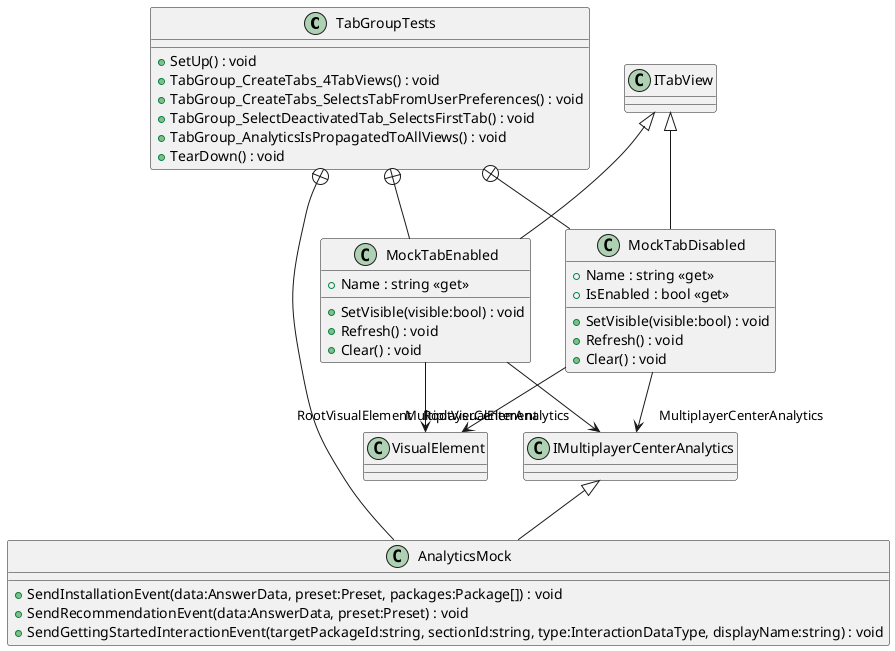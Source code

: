 @startuml
class TabGroupTests {
    + SetUp() : void
    + TabGroup_CreateTabs_4TabViews() : void
    + TabGroup_CreateTabs_SelectsTabFromUserPreferences() : void
    + TabGroup_SelectDeactivatedTab_SelectsFirstTab() : void
    + TabGroup_AnalyticsIsPropagatedToAllViews() : void
    + TearDown() : void
}
class AnalyticsMock {
    + SendInstallationEvent(data:AnswerData, preset:Preset, packages:Package[]) : void
    + SendRecommendationEvent(data:AnswerData, preset:Preset) : void
    + SendGettingStartedInteractionEvent(targetPackageId:string, sectionId:string, type:InteractionDataType, displayName:string) : void
}
class MockTabEnabled {
    + Name : string <<get>>
    + SetVisible(visible:bool) : void
    + Refresh() : void
    + Clear() : void
}
class MockTabDisabled {
    + Name : string <<get>>
    + SetVisible(visible:bool) : void
    + IsEnabled : bool <<get>>
    + Refresh() : void
    + Clear() : void
}
TabGroupTests +-- AnalyticsMock
IMultiplayerCenterAnalytics <|-- AnalyticsMock
TabGroupTests +-- MockTabEnabled
ITabView <|-- MockTabEnabled
MockTabEnabled --> "RootVisualElement" VisualElement
MockTabEnabled --> "MultiplayerCenterAnalytics" IMultiplayerCenterAnalytics
TabGroupTests +-- MockTabDisabled
ITabView <|-- MockTabDisabled
MockTabDisabled --> "RootVisualElement" VisualElement
MockTabDisabled --> "MultiplayerCenterAnalytics" IMultiplayerCenterAnalytics
@enduml
